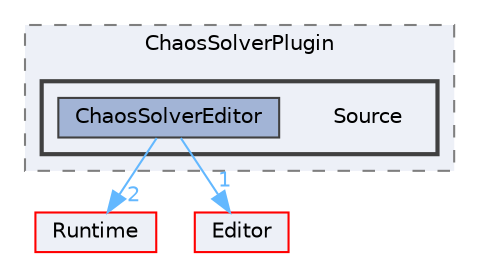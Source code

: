 digraph "Source"
{
 // INTERACTIVE_SVG=YES
 // LATEX_PDF_SIZE
  bgcolor="transparent";
  edge [fontname=Helvetica,fontsize=10,labelfontname=Helvetica,labelfontsize=10];
  node [fontname=Helvetica,fontsize=10,shape=box,height=0.2,width=0.4];
  compound=true
  subgraph clusterdir_c537d2e82db0384d5631ff295679247f {
    graph [ bgcolor="#edf0f7", pencolor="grey50", label="ChaosSolverPlugin", fontname=Helvetica,fontsize=10 style="filled,dashed", URL="dir_c537d2e82db0384d5631ff295679247f.html",tooltip=""]
  subgraph clusterdir_0a3b1d095d36f1a2b8e0ca212ae715ec {
    graph [ bgcolor="#edf0f7", pencolor="grey25", label="", fontname=Helvetica,fontsize=10 style="filled,bold", URL="dir_0a3b1d095d36f1a2b8e0ca212ae715ec.html",tooltip=""]
    dir_0a3b1d095d36f1a2b8e0ca212ae715ec [shape=plaintext, label="Source"];
  dir_cce7dfdc035aa382db6f1b316d6700e1 [label="ChaosSolverEditor", fillcolor="#a2b4d6", color="grey25", style="filled", URL="dir_cce7dfdc035aa382db6f1b316d6700e1.html",tooltip=""];
  }
  }
  dir_7536b172fbd480bfd146a1b1acd6856b [label="Runtime", fillcolor="#edf0f7", color="red", style="filled", URL="dir_7536b172fbd480bfd146a1b1acd6856b.html",tooltip=""];
  dir_b26507eead720464ba2ac6bbc6dcec5f [label="Editor", fillcolor="#edf0f7", color="red", style="filled", URL="dir_b26507eead720464ba2ac6bbc6dcec5f.html",tooltip=""];
  dir_cce7dfdc035aa382db6f1b316d6700e1->dir_7536b172fbd480bfd146a1b1acd6856b [headlabel="2", labeldistance=1.5 headhref="dir_000164_000984.html" href="dir_000164_000984.html" color="steelblue1" fontcolor="steelblue1"];
  dir_cce7dfdc035aa382db6f1b316d6700e1->dir_b26507eead720464ba2ac6bbc6dcec5f [headlabel="1", labeldistance=1.5 headhref="dir_000164_000357.html" href="dir_000164_000357.html" color="steelblue1" fontcolor="steelblue1"];
}
